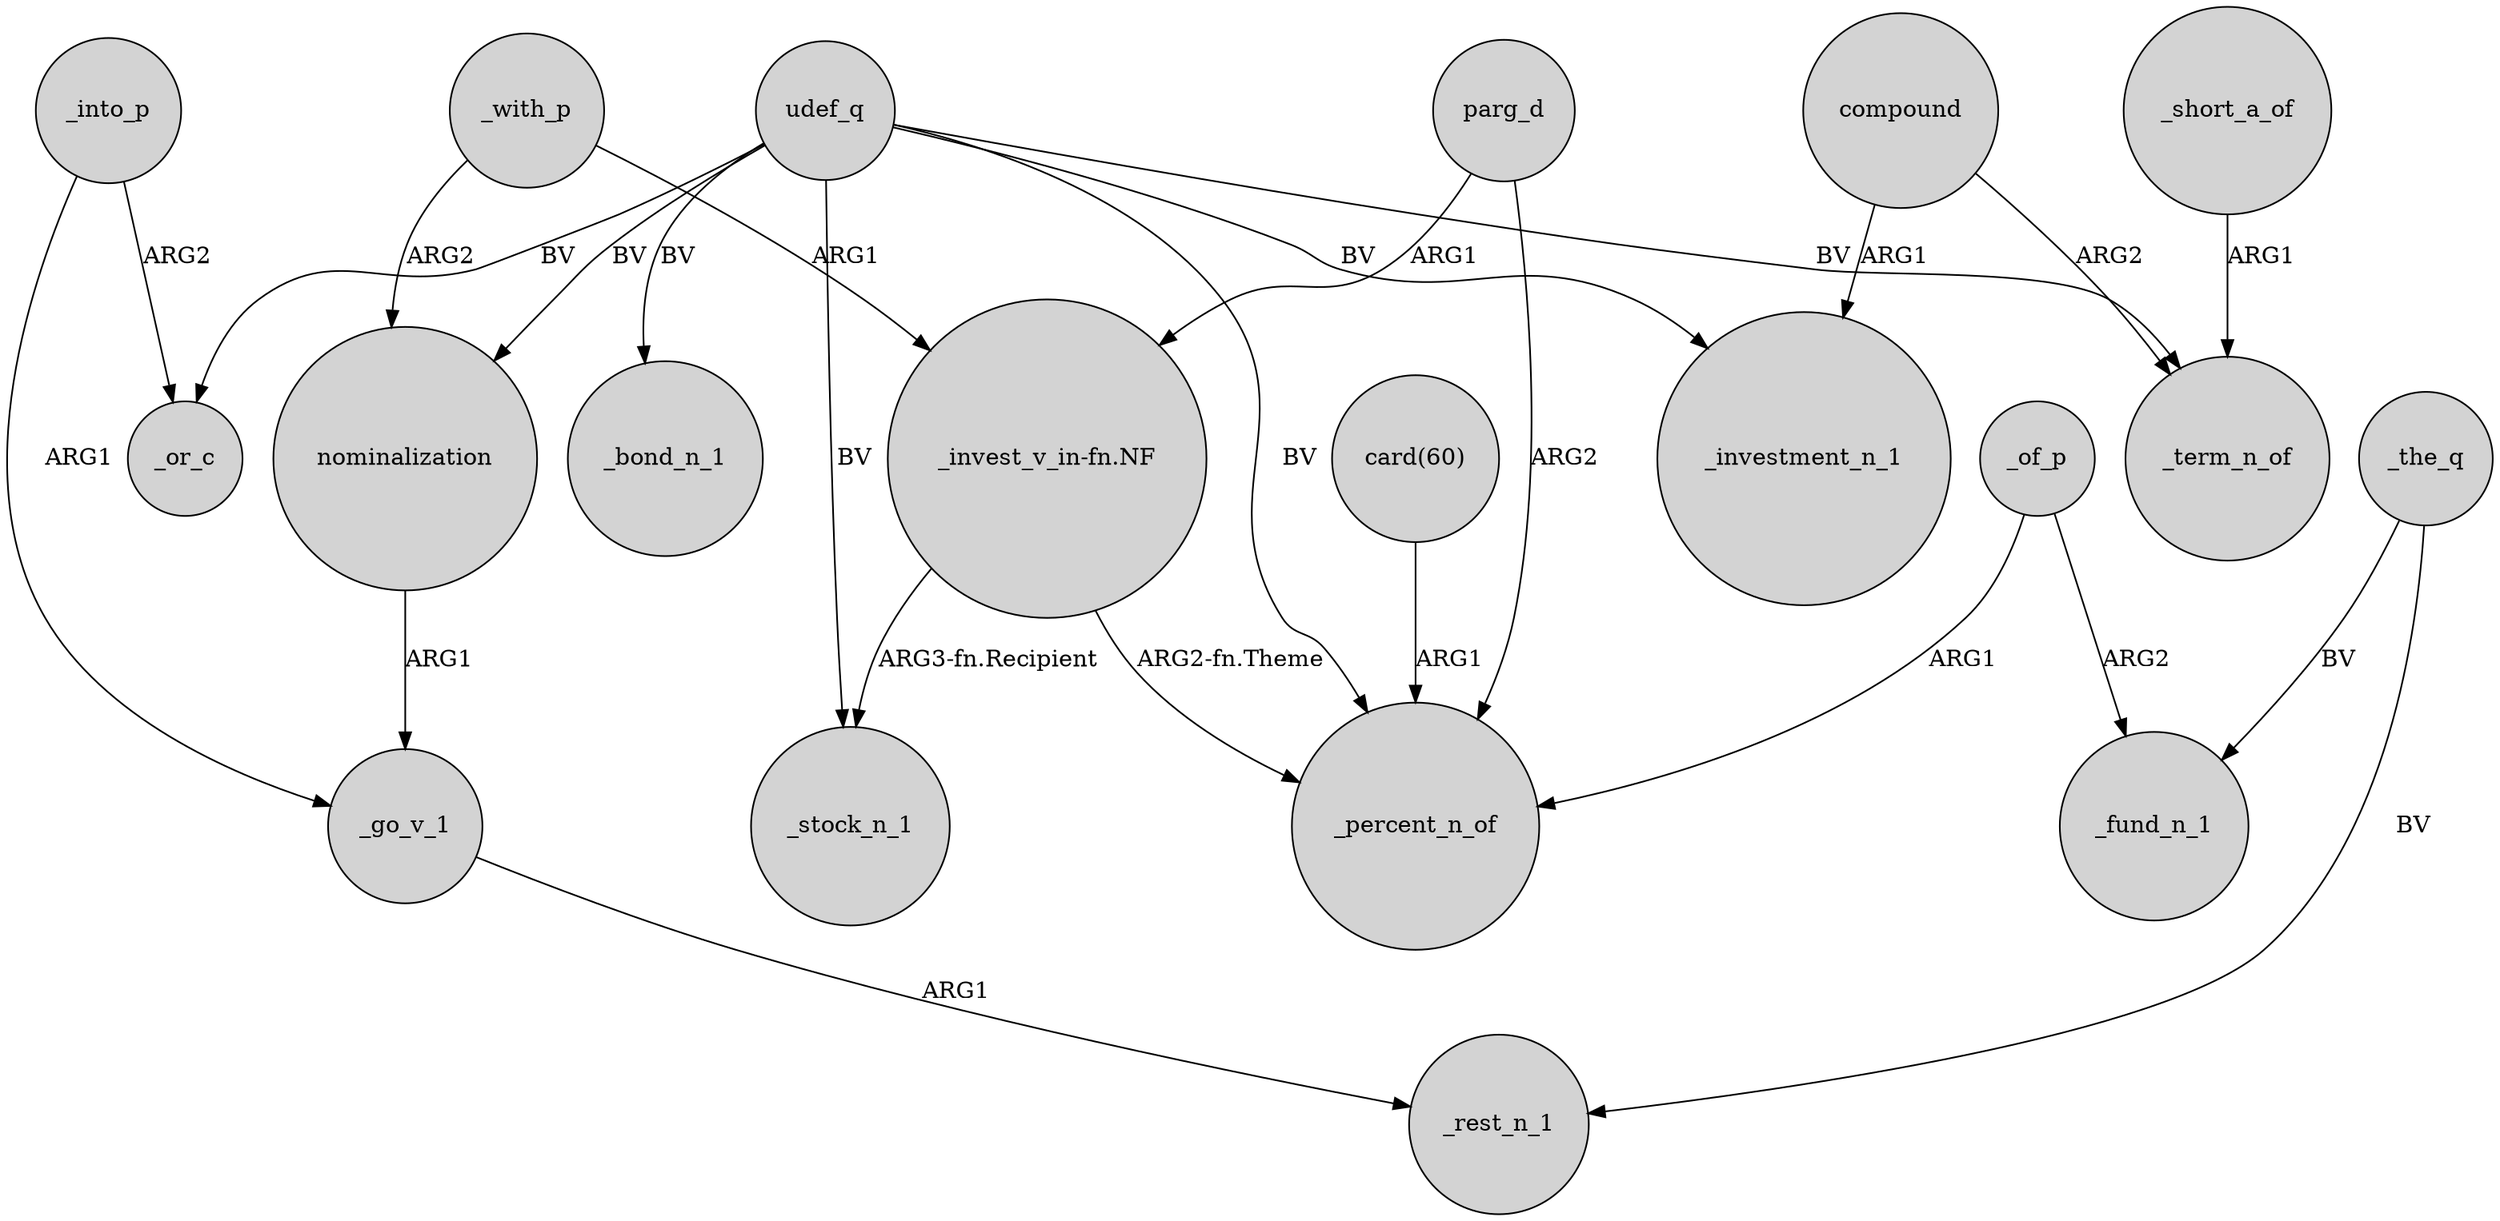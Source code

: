 digraph {
	node [shape=circle style=filled]
	_into_p -> _or_c [label=ARG2]
	"_invest_v_in-fn.NF" -> _stock_n_1 [label="ARG3-fn.Recipient"]
	compound -> _term_n_of [label=ARG2]
	_with_p -> nominalization [label=ARG2]
	"card(60)" -> _percent_n_of [label=ARG1]
	_into_p -> _go_v_1 [label=ARG1]
	_short_a_of -> _term_n_of [label=ARG1]
	udef_q -> _or_c [label=BV]
	_the_q -> _fund_n_1 [label=BV]
	parg_d -> _percent_n_of [label=ARG2]
	compound -> _investment_n_1 [label=ARG1]
	_of_p -> _percent_n_of [label=ARG1]
	_of_p -> _fund_n_1 [label=ARG2]
	udef_q -> _bond_n_1 [label=BV]
	udef_q -> _stock_n_1 [label=BV]
	udef_q -> _term_n_of [label=BV]
	_go_v_1 -> _rest_n_1 [label=ARG1]
	"_invest_v_in-fn.NF" -> _percent_n_of [label="ARG2-fn.Theme"]
	udef_q -> nominalization [label=BV]
	_with_p -> "_invest_v_in-fn.NF" [label=ARG1]
	udef_q -> _investment_n_1 [label=BV]
	udef_q -> _percent_n_of [label=BV]
	parg_d -> "_invest_v_in-fn.NF" [label=ARG1]
	_the_q -> _rest_n_1 [label=BV]
	nominalization -> _go_v_1 [label=ARG1]
}

